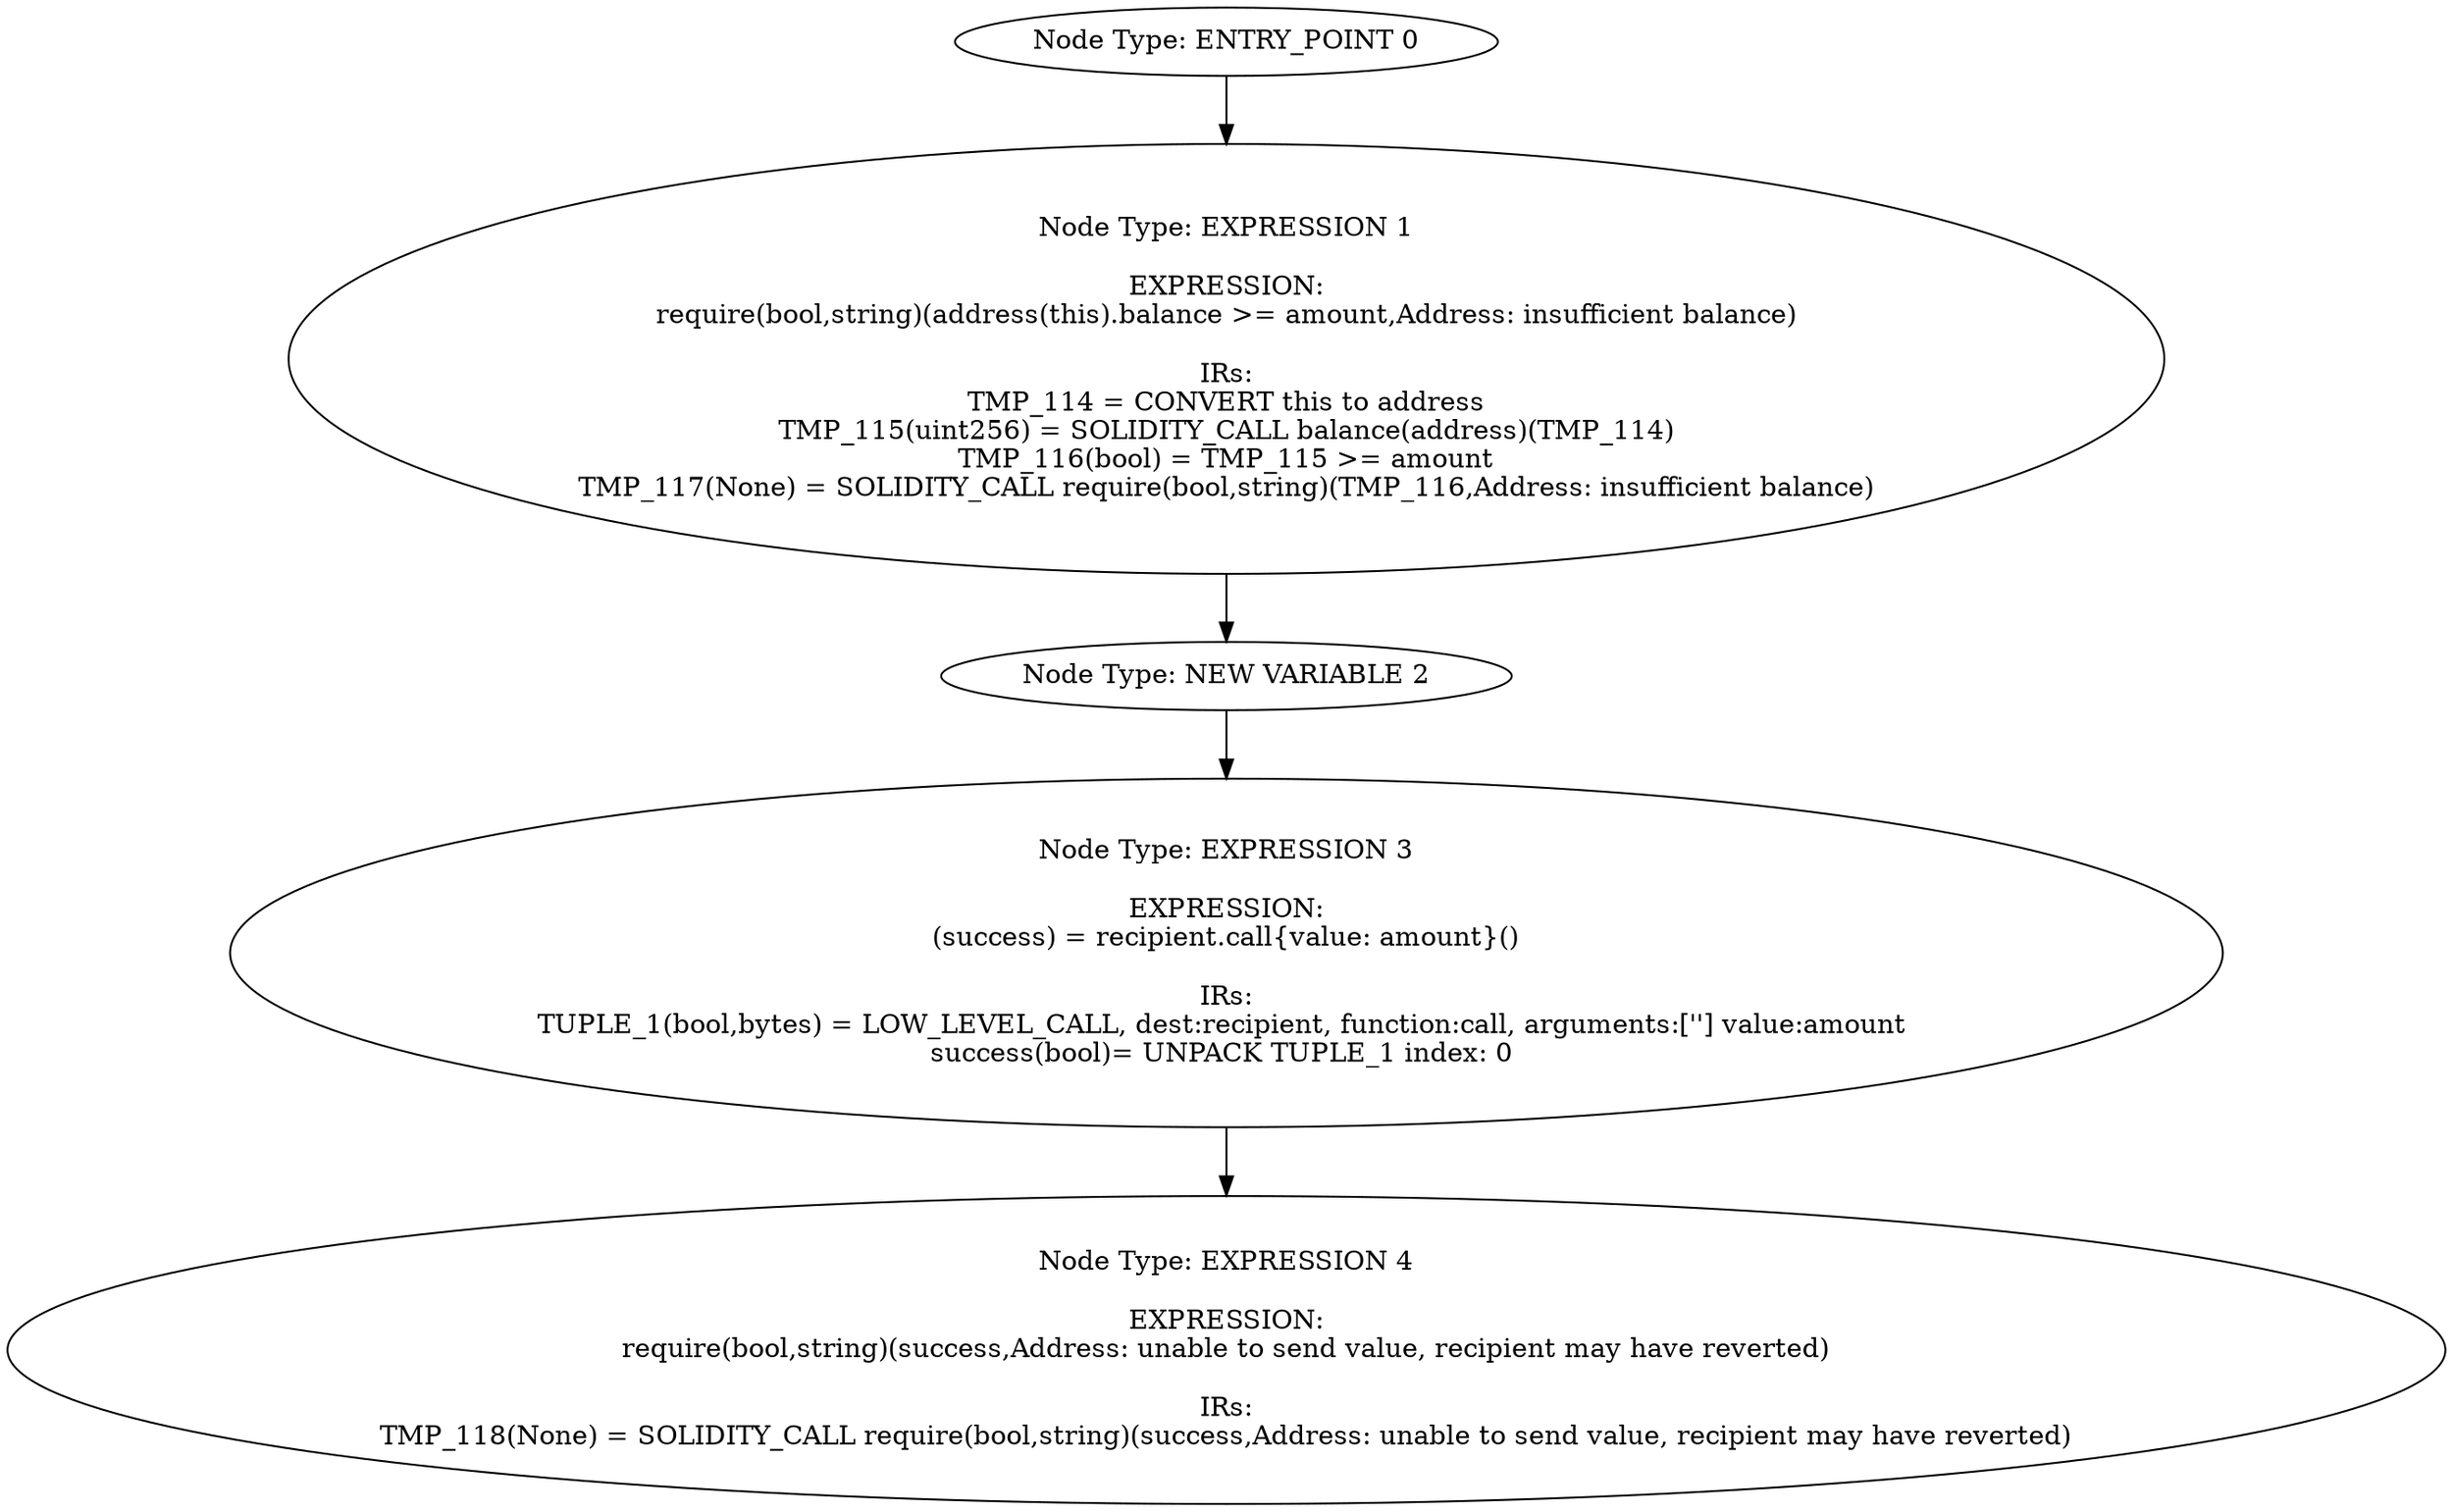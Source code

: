 digraph{
0[label="Node Type: ENTRY_POINT 0
"];
0->1;
1[label="Node Type: EXPRESSION 1

EXPRESSION:
require(bool,string)(address(this).balance >= amount,Address: insufficient balance)

IRs:
TMP_114 = CONVERT this to address
TMP_115(uint256) = SOLIDITY_CALL balance(address)(TMP_114)
TMP_116(bool) = TMP_115 >= amount
TMP_117(None) = SOLIDITY_CALL require(bool,string)(TMP_116,Address: insufficient balance)"];
1->2;
2[label="Node Type: NEW VARIABLE 2
"];
2->3;
3[label="Node Type: EXPRESSION 3

EXPRESSION:
(success) = recipient.call{value: amount}()

IRs:
TUPLE_1(bool,bytes) = LOW_LEVEL_CALL, dest:recipient, function:call, arguments:[''] value:amount 
success(bool)= UNPACK TUPLE_1 index: 0 "];
3->4;
4[label="Node Type: EXPRESSION 4

EXPRESSION:
require(bool,string)(success,Address: unable to send value, recipient may have reverted)

IRs:
TMP_118(None) = SOLIDITY_CALL require(bool,string)(success,Address: unable to send value, recipient may have reverted)"];
}
